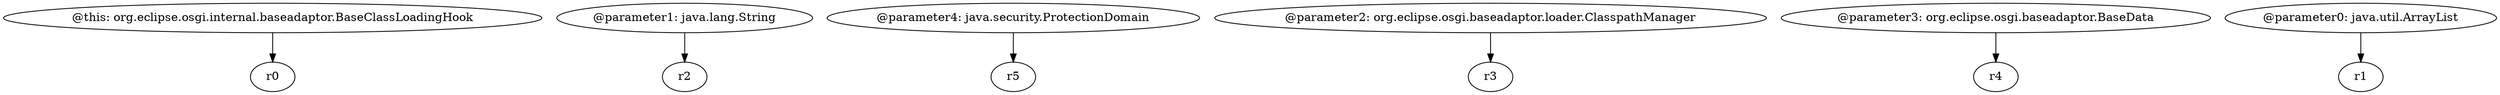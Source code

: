 digraph g {
0[label="@this: org.eclipse.osgi.internal.baseadaptor.BaseClassLoadingHook"]
1[label="r0"]
0->1[label=""]
2[label="@parameter1: java.lang.String"]
3[label="r2"]
2->3[label=""]
4[label="@parameter4: java.security.ProtectionDomain"]
5[label="r5"]
4->5[label=""]
6[label="@parameter2: org.eclipse.osgi.baseadaptor.loader.ClasspathManager"]
7[label="r3"]
6->7[label=""]
8[label="@parameter3: org.eclipse.osgi.baseadaptor.BaseData"]
9[label="r4"]
8->9[label=""]
10[label="@parameter0: java.util.ArrayList"]
11[label="r1"]
10->11[label=""]
}